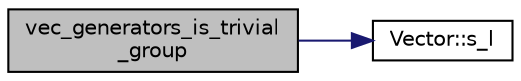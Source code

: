 digraph "vec_generators_is_trivial_group"
{
  edge [fontname="Helvetica",fontsize="10",labelfontname="Helvetica",labelfontsize="10"];
  node [fontname="Helvetica",fontsize="10",shape=record];
  rankdir="LR";
  Node11961 [label="vec_generators_is_trivial\l_group",height=0.2,width=0.4,color="black", fillcolor="grey75", style="filled", fontcolor="black"];
  Node11961 -> Node11962 [color="midnightblue",fontsize="10",style="solid",fontname="Helvetica"];
  Node11962 [label="Vector::s_l",height=0.2,width=0.4,color="black", fillcolor="white", style="filled",URL="$d5/db2/class_vector.html#ad2dc082288f858d22a528832289e0704"];
}
